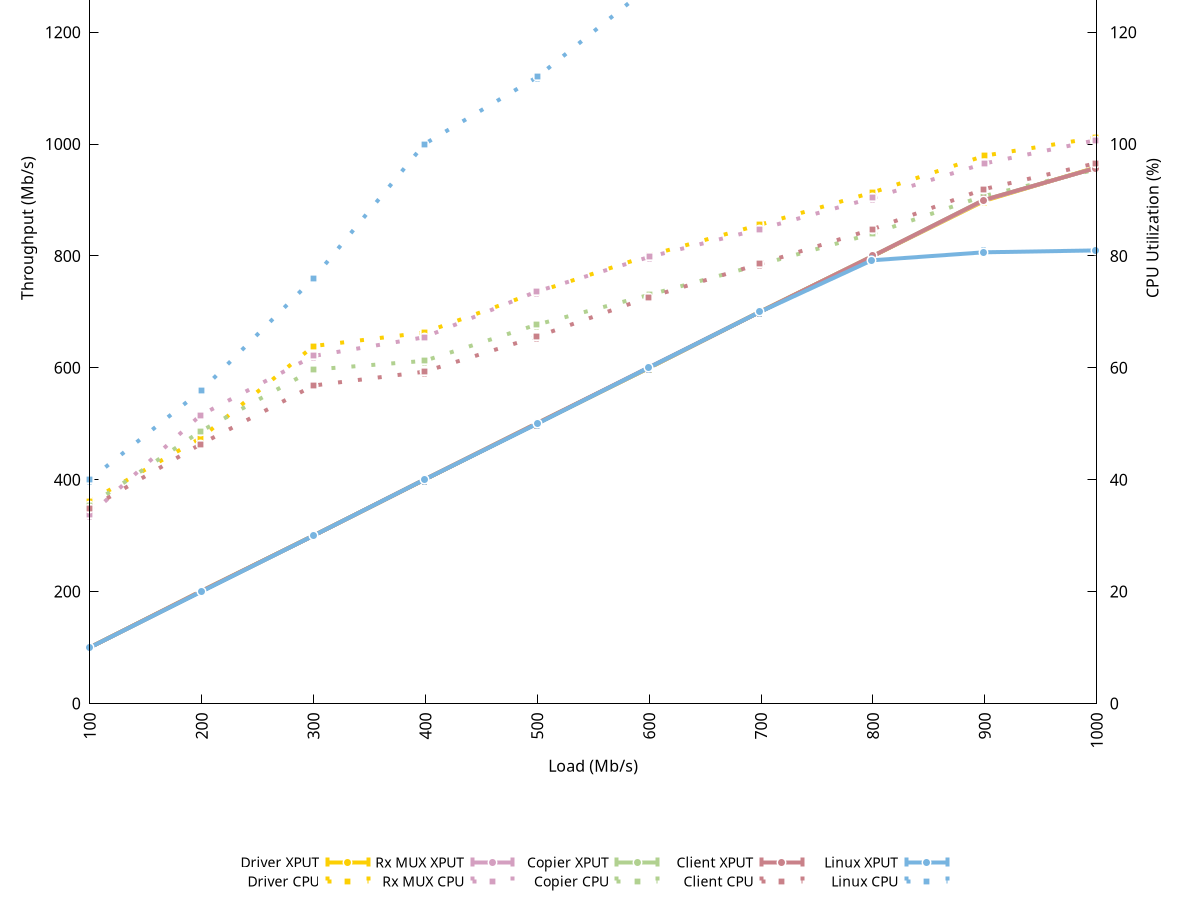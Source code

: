 set y2label "CPU Utilization (%)" offset -1,0,0
set xlabel "Load (Mb/s)" offset 0,0.7,0
set ylabel "Throughput (Mb/s)" offset 1,0,0
set y2tics border
set yrange [0:1700]
set y2range [0:170]
set xtics nomirror rotate
set ytics nomirror
set bmargin 9
set key outside below 
set key font ",10.5"
set size 1,1.3
set style line 1 lw 6 lt 1
set style line 1 lw 6 lt 7 dt 1 lc rgb 0xfccf03
set style line 2 lw 4 lt 7 ps .5 dt 1 lc rgb 0xfccf03
set style line 3 lw 4 lt 4 ps .3 dt 3 lc rgb 0xfccf03
set style line 4 lw 4 lt 7 ps .5 dt 1 lc rgb 0xd49fc0
set style line 5 lw 4 lt 4 ps .3 dt 3 lc rgb 0xd49fc0
set style line 6 lw 4 lt 7 ps .5 dt 1 lc rgb 0xb1d190
set style line 7 lw 4 lt 4 ps .3 dt 3 lc rgb 0xb1d190
set style line 8 lw 4 lt 7 ps .5 dt 1 lc rgb 0xc98189
set style line 9 lw 4 lt 4 ps .3 dt 3 lc rgb 0xc98189
set style line 10 lw 4 lt 7 ps .5 dt 1 lc rgb 0x77b4e0
set style line 11 lw 4 lt 4 ps .3 dt 3 lc rgb 0x77b4e0
set style line 13 lw 2 lt 6
set style line 14 lw 2 lt 8
set term postscript eps enhanced color size 2.5,1.5
set output "multicore_linux_distr.eps"
plot  "-" using 1:2:3 axes x1y1 title "Driver XPUT"  with xerrorlines ls 2, "-" using 1:4:5 axes x1y2 title "Driver CPU" with xerrorlines ls 3,  "-" using 1:2:3 axes x1y1 title "Rx MUX XPUT"  with xerrorlines ls 4, "-" using 1:4:5 axes x1y2 title "Rx MUX CPU" with xerrorlines ls 5,  "-" using 1:2:3 axes x1y1 title "Copier XPUT"  with xerrorlines ls 6, "-" using 1:4:5 axes x1y2 title "Copier CPU" with xerrorlines ls 7,  "-" using 1:2:3 axes x1y1 title "Client XPUT"  with xerrorlines ls 8, "-" using 1:4:5 axes x1y2 title "Client CPU" with xerrorlines ls 9,  "-" using 1:2:3 axes x1y1 title "Linux XPUT"  with xerrorlines ls 10, "-" using 1:4:5 axes x1y2 title "Linux CPU" with xerrorlines ls 11

000100 100.037 0 36.1544 0
000199 200.095 0 47.4236 0
000300 300.128 0 63.8926 0
000399 399.752 0 66.3082 0
000499 500.017 0 73.5031 0
000600 600.008 0 80.1082 0
000699 700.241 0 85.591 0
000800 799.908 0 91.3761 0
000900 898.815 0 97.9369 0
000999 958.038 0 101.145 0
e

000100 100.037 0 36.1544 0
000199 200.095 0 47.4236 0
000300 300.128 0 63.8926 0
000399 399.752 0 66.3082 0
000499 500.017 0 73.5031 0
000600 600.008 0 80.1082 0
000699 700.241 0 85.591 0
000800 799.908 0 91.3761 0
000900 898.815 0 97.9369 0
000999 958.038 0 101.145 0
e
000100 100 0 33.6844 0
000199 200.003 0 51.5371 0
000300 300.002 0 62.12 0
000399 399.997 0 65.4598 0
000499 500.007 0 73.6145 0
000600 600.019 0 79.8241 0
000699 700.012 0 84.7955 0
000800 800.012 0 90.3921 0
000900 899.984 0 96.5523 0
000999 957.184 0 100.688 0
e

000100 100 0 33.6844 0
000199 200.003 0 51.5371 0
000300 300.002 0 62.12 0
000399 399.997 0 65.4598 0
000499 500.007 0 73.6145 0
000600 600.019 0 79.8241 0
000699 700.012 0 84.7955 0
000800 800.012 0 90.3921 0
000900 899.984 0 96.5523 0
000999 957.184 0 100.688 0
e
000100 100.001 0 35.3971 0
000199 200.001 0 48.645 0
000300 300.003 0 59.6975 0
000399 400.022 0 61.2372 0
000499 499.988 0 67.6889 0
000600 600.006 0 73.0447 0
000699 700.011 0 78.4542 0
000800 799.985 0 84.0081 0
000899 900.033 0 90.7079 0
000999 957.176 0 95.4436 0
e

000100 100.001 0 35.3971 0
000199 200.001 0 48.645 0
000300 300.003 0 59.6975 0
000399 400.022 0 61.2372 0
000499 499.988 0 67.6889 0
000600 600.006 0 73.0447 0
000699 700.011 0 78.4542 0
000800 799.985 0 84.0081 0
000899 900.033 0 90.7079 0
000999 957.176 0 95.4436 0
e
000100 100.002 0 34.8641 0
000199 200.003 0 46.349 0
000300 300.011 0 56.8321 0
000399 400.009 0 59.3027 0
000499 500.006 0 65.5242 0
000599 600.008 0 72.5787 0
000699 700.025 0 78.5995 0
000800 800.06 0 84.8096 0
000899 899.996 0 91.9361 0
000999 957.096 0 96.5553 0
e

000100 100.002 0 34.8641 0
000199 200.003 0 46.349 0
000300 300.011 0 56.8321 0
000399 400.009 0 59.3027 0
000499 500.006 0 65.5242 0
000599 600.008 0 72.5787 0
000699 700.025 0 78.5995 0
000800 800.06 0 84.8096 0
000899 899.996 0 91.9361 0
000999 957.096 0 96.5553 0
e
000100 100 0 40 0
000200 200 0 56 0
000300 300.006 0 76 0
000399 400.005 0 100 0
000500 500.038 0 112 0
000599 600.003 0 128 0
000699 699.971 0 136 0
000799 792.239 0 152 0
000899 806.517 0 164 0
000999 809.902 0 164 0
e

000100 100 0 40 0
000200 200 0 56 0
000300 300.006 0 76 0
000399 400.005 0 100 0
000500 500.038 0 112 0
000599 600.003 0 128 0
000699 699.971 0 136 0
000799 792.239 0 152 0
000899 806.517 0 164 0
000999 809.902 0 164 0
e
